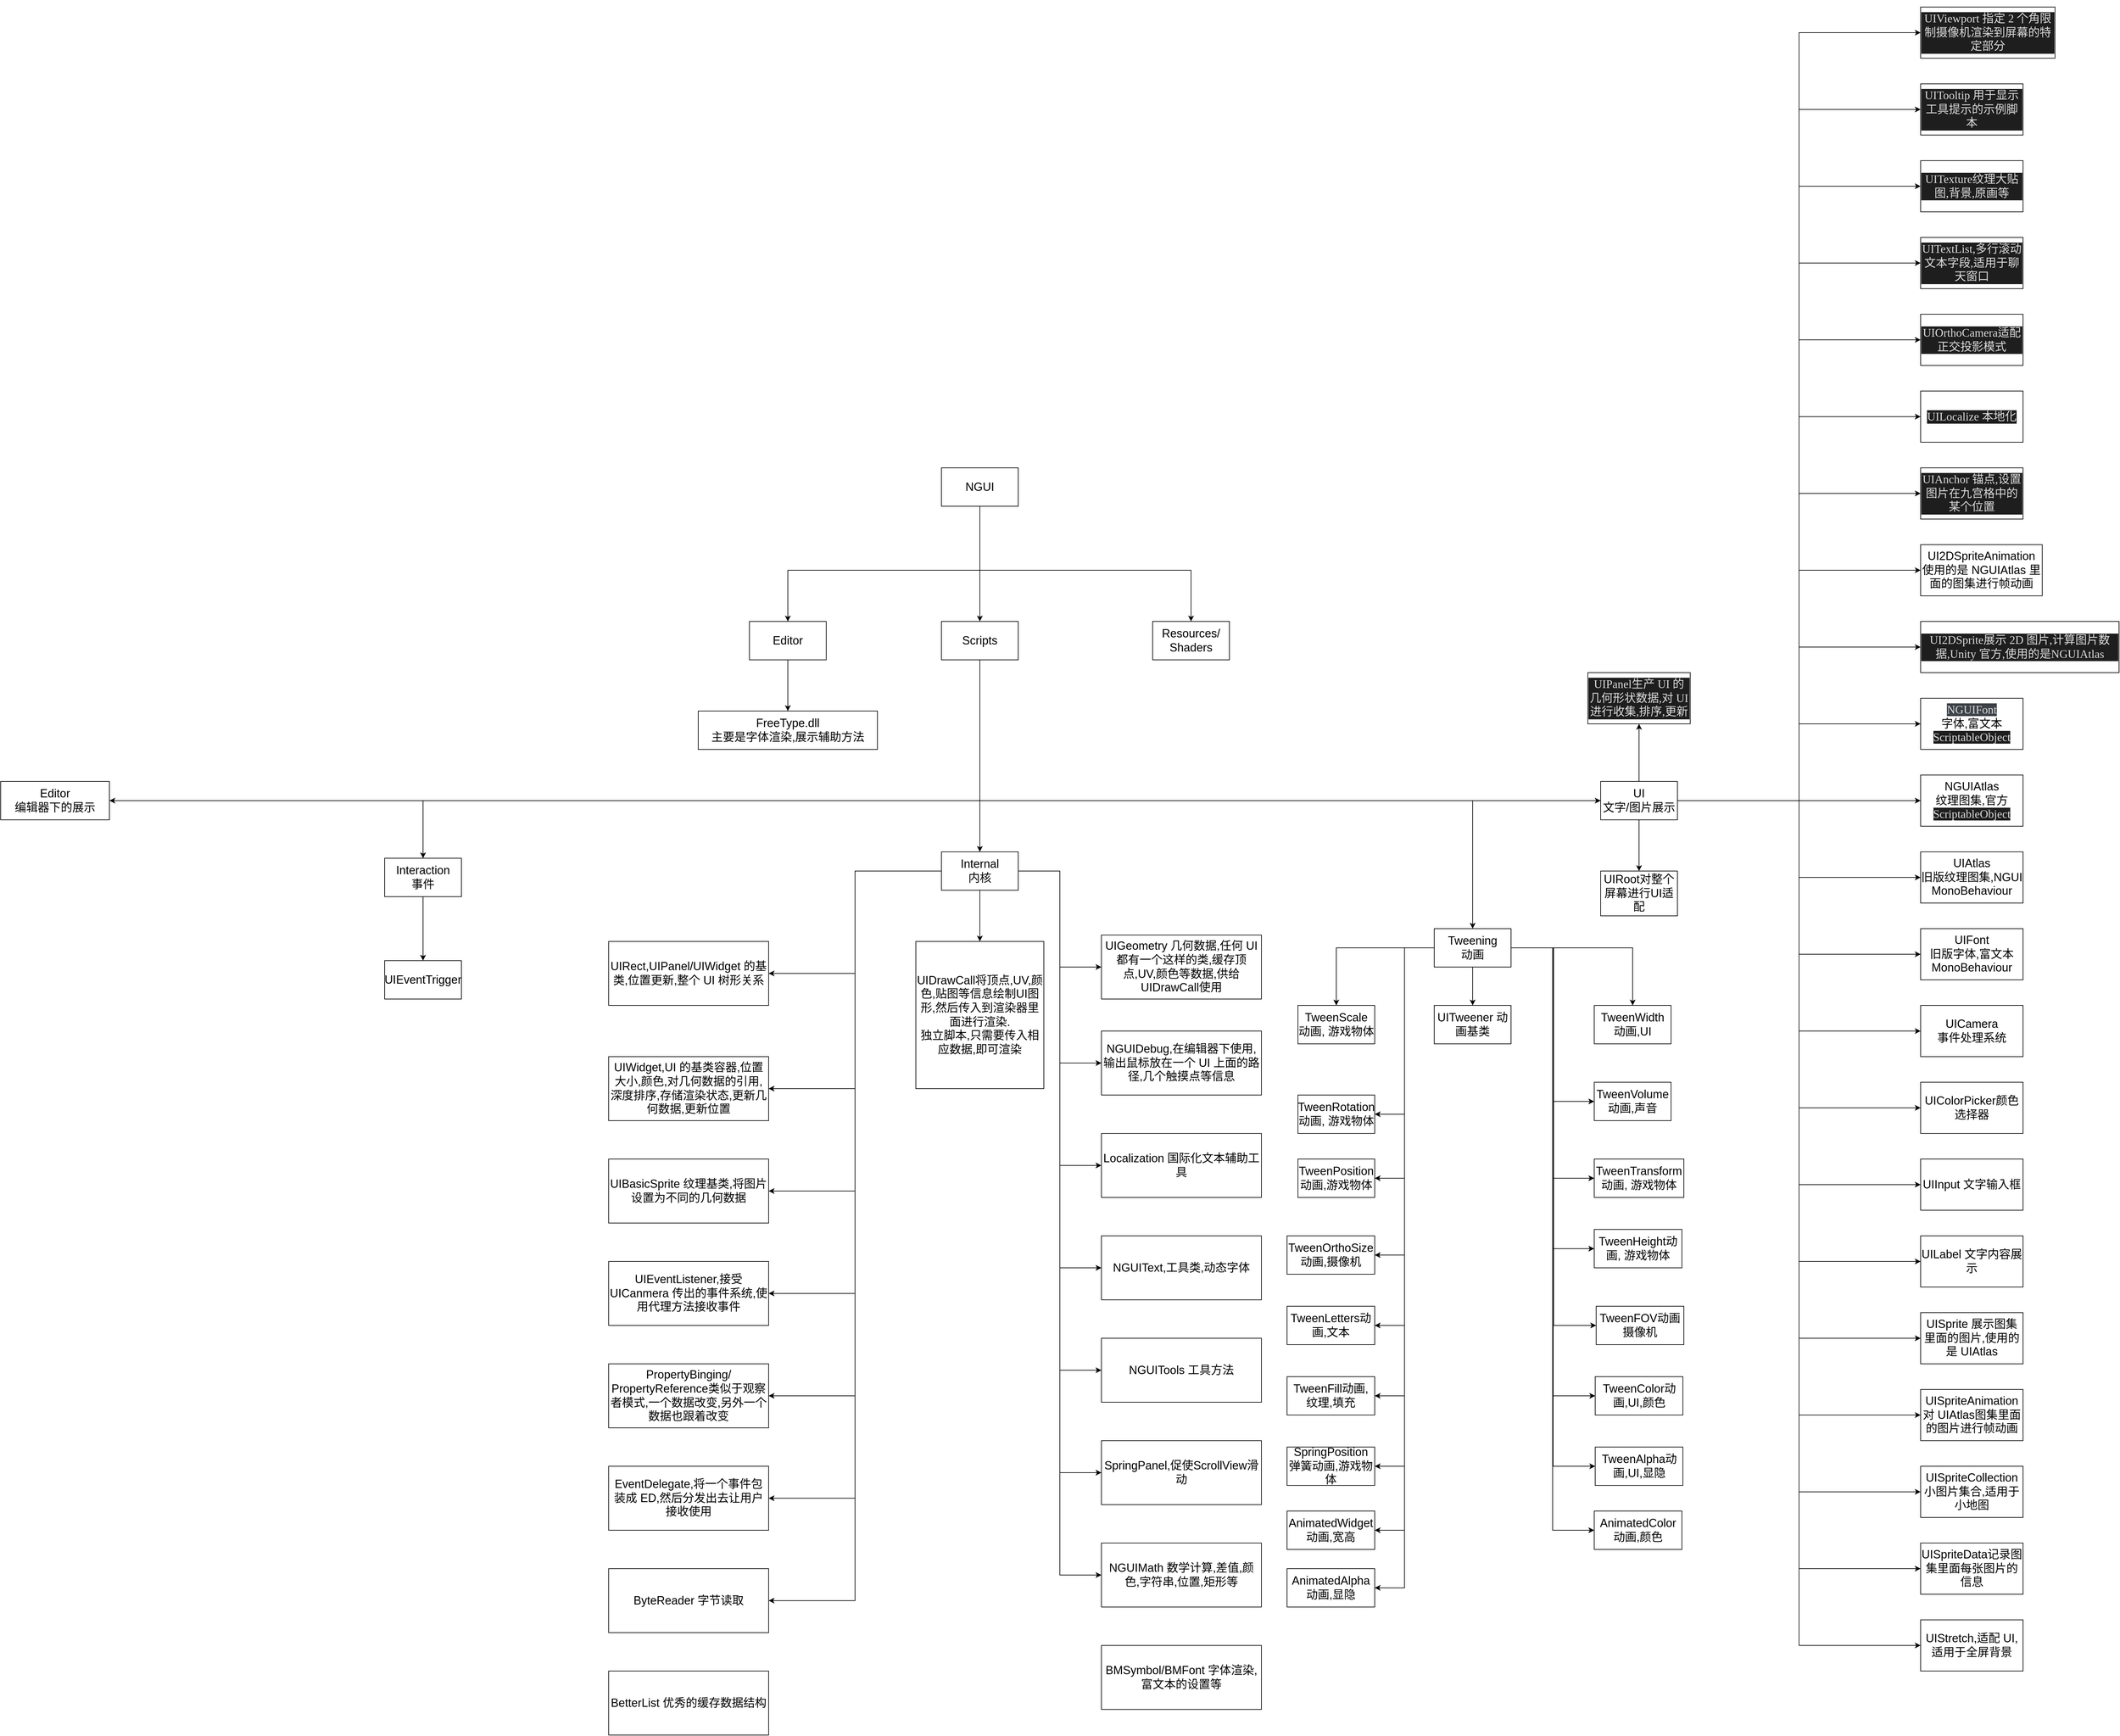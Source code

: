 <mxfile version="13.1.3">
    <diagram id="6hGFLwfOUW9BJ-s0fimq" name="Page-1">
        <mxGraphModel dx="3274" dy="2128" grid="1" gridSize="10" guides="1" tooltips="1" connect="1" arrows="1" fold="1" page="1" pageScale="1" pageWidth="827" pageHeight="1169" math="0" shadow="0">
            <root>
                <mxCell id="0"/>
                <mxCell id="1" parent="0"/>
                <mxCell id="32" value="" style="edgeStyle=orthogonalEdgeStyle;rounded=0;orthogonalLoop=1;jettySize=auto;html=1;" edge="1" parent="1" source="2" target="31">
                    <mxGeometry relative="1" as="geometry">
                        <Array as="points">
                            <mxPoint x="330" y="240"/>
                            <mxPoint x="30" y="240"/>
                        </Array>
                    </mxGeometry>
                </mxCell>
                <mxCell id="34" style="edgeStyle=orthogonalEdgeStyle;rounded=0;orthogonalLoop=1;jettySize=auto;html=1;" edge="1" parent="1" source="2" target="33">
                    <mxGeometry relative="1" as="geometry"/>
                </mxCell>
                <mxCell id="36" style="edgeStyle=orthogonalEdgeStyle;rounded=0;orthogonalLoop=1;jettySize=auto;html=1;" edge="1" parent="1" source="2" target="35">
                    <mxGeometry relative="1" as="geometry">
                        <Array as="points">
                            <mxPoint x="330" y="240"/>
                            <mxPoint x="660" y="240"/>
                        </Array>
                    </mxGeometry>
                </mxCell>
                <mxCell id="2" value="NGUI" style="rounded=0;whiteSpace=wrap;html=1;fontSize=18;" parent="1" vertex="1">
                    <mxGeometry x="270" y="80" width="120" height="60" as="geometry"/>
                </mxCell>
                <mxCell id="38" value="" style="edgeStyle=orthogonalEdgeStyle;rounded=0;orthogonalLoop=1;jettySize=auto;html=1;" edge="1" parent="1" source="31" target="37">
                    <mxGeometry relative="1" as="geometry"/>
                </mxCell>
                <mxCell id="31" value="Editor" style="rounded=0;whiteSpace=wrap;html=1;fontSize=18;" vertex="1" parent="1">
                    <mxGeometry x="-30" y="320" width="120" height="60" as="geometry"/>
                </mxCell>
                <mxCell id="37" value="FreeType.dll&lt;br&gt;主要是字体渲染,展示辅助方法" style="rounded=0;whiteSpace=wrap;html=1;fontSize=18;" vertex="1" parent="1">
                    <mxGeometry x="-110" y="460" width="280" height="60" as="geometry"/>
                </mxCell>
                <mxCell id="40" value="" style="edgeStyle=orthogonalEdgeStyle;rounded=0;orthogonalLoop=1;jettySize=auto;html=1;" edge="1" parent="1" source="33" target="39">
                    <mxGeometry relative="1" as="geometry"/>
                </mxCell>
                <mxCell id="45" style="edgeStyle=orthogonalEdgeStyle;rounded=0;orthogonalLoop=1;jettySize=auto;html=1;" edge="1" parent="1" source="33" target="44">
                    <mxGeometry relative="1" as="geometry">
                        <Array as="points">
                            <mxPoint x="330" y="600"/>
                            <mxPoint x="-540" y="600"/>
                        </Array>
                    </mxGeometry>
                </mxCell>
                <mxCell id="46" style="edgeStyle=orthogonalEdgeStyle;rounded=0;orthogonalLoop=1;jettySize=auto;html=1;" edge="1" parent="1" source="33" target="41">
                    <mxGeometry relative="1" as="geometry">
                        <Array as="points">
                            <mxPoint x="330" y="600"/>
                            <mxPoint x="-325" y="600"/>
                        </Array>
                    </mxGeometry>
                </mxCell>
                <mxCell id="47" style="edgeStyle=orthogonalEdgeStyle;rounded=0;orthogonalLoop=1;jettySize=auto;html=1;" edge="1" parent="1" source="33" target="43">
                    <mxGeometry relative="1" as="geometry">
                        <Array as="points">
                            <mxPoint x="330" y="600"/>
                            <mxPoint x="1100" y="600"/>
                        </Array>
                    </mxGeometry>
                </mxCell>
                <mxCell id="48" style="edgeStyle=orthogonalEdgeStyle;rounded=0;orthogonalLoop=1;jettySize=auto;html=1;" edge="1" parent="1" source="33" target="42">
                    <mxGeometry relative="1" as="geometry">
                        <Array as="points">
                            <mxPoint x="330" y="600"/>
                            <mxPoint x="900" y="600"/>
                        </Array>
                    </mxGeometry>
                </mxCell>
                <mxCell id="33" value="Scripts" style="rounded=0;whiteSpace=wrap;html=1;fontSize=18;" vertex="1" parent="1">
                    <mxGeometry x="270" y="320" width="120" height="60" as="geometry"/>
                </mxCell>
                <mxCell id="140" value="" style="edgeStyle=orthogonalEdgeStyle;rounded=0;orthogonalLoop=1;jettySize=auto;html=1;" edge="1" parent="1" source="39" target="139">
                    <mxGeometry relative="1" as="geometry"/>
                </mxCell>
                <mxCell id="151" style="edgeStyle=orthogonalEdgeStyle;rounded=0;orthogonalLoop=1;jettySize=auto;html=1;entryX=0;entryY=0.5;entryDx=0;entryDy=0;" edge="1" parent="1" source="39" target="150">
                    <mxGeometry relative="1" as="geometry"/>
                </mxCell>
                <mxCell id="152" style="edgeStyle=orthogonalEdgeStyle;rounded=0;orthogonalLoop=1;jettySize=auto;html=1;entryX=0;entryY=0.5;entryDx=0;entryDy=0;" edge="1" parent="1" source="39" target="141">
                    <mxGeometry relative="1" as="geometry"/>
                </mxCell>
                <mxCell id="153" style="edgeStyle=orthogonalEdgeStyle;rounded=0;orthogonalLoop=1;jettySize=auto;html=1;entryX=0;entryY=0.5;entryDx=0;entryDy=0;" edge="1" parent="1" source="39" target="147">
                    <mxGeometry relative="1" as="geometry"/>
                </mxCell>
                <mxCell id="155" style="edgeStyle=orthogonalEdgeStyle;rounded=0;orthogonalLoop=1;jettySize=auto;html=1;entryX=0;entryY=0.5;entryDx=0;entryDy=0;" edge="1" parent="1" source="39" target="154">
                    <mxGeometry relative="1" as="geometry"/>
                </mxCell>
                <mxCell id="157" style="edgeStyle=orthogonalEdgeStyle;rounded=0;orthogonalLoop=1;jettySize=auto;html=1;entryX=0;entryY=0.5;entryDx=0;entryDy=0;" edge="1" parent="1" source="39" target="156">
                    <mxGeometry relative="1" as="geometry"/>
                </mxCell>
                <mxCell id="159" style="edgeStyle=orthogonalEdgeStyle;rounded=0;orthogonalLoop=1;jettySize=auto;html=1;entryX=0;entryY=0.5;entryDx=0;entryDy=0;" edge="1" parent="1" source="39" target="158">
                    <mxGeometry relative="1" as="geometry"/>
                </mxCell>
                <mxCell id="161" style="edgeStyle=orthogonalEdgeStyle;rounded=0;orthogonalLoop=1;jettySize=auto;html=1;entryX=1;entryY=0.5;entryDx=0;entryDy=0;" edge="1" parent="1" source="39" target="160">
                    <mxGeometry relative="1" as="geometry"/>
                </mxCell>
                <mxCell id="162" style="edgeStyle=orthogonalEdgeStyle;rounded=0;orthogonalLoop=1;jettySize=auto;html=1;entryX=1;entryY=0.5;entryDx=0;entryDy=0;" edge="1" parent="1" source="39" target="145">
                    <mxGeometry relative="1" as="geometry"/>
                </mxCell>
                <mxCell id="163" style="edgeStyle=orthogonalEdgeStyle;rounded=0;orthogonalLoop=1;jettySize=auto;html=1;entryX=1;entryY=0.5;entryDx=0;entryDy=0;" edge="1" parent="1" source="39" target="143">
                    <mxGeometry relative="1" as="geometry"/>
                </mxCell>
                <mxCell id="165" style="edgeStyle=orthogonalEdgeStyle;rounded=0;orthogonalLoop=1;jettySize=auto;html=1;entryX=1;entryY=0.5;entryDx=0;entryDy=0;" edge="1" parent="1" source="39" target="164">
                    <mxGeometry relative="1" as="geometry"/>
                </mxCell>
                <mxCell id="167" style="edgeStyle=orthogonalEdgeStyle;rounded=0;orthogonalLoop=1;jettySize=auto;html=1;entryX=1;entryY=0.5;entryDx=0;entryDy=0;" edge="1" parent="1" source="39" target="166">
                    <mxGeometry relative="1" as="geometry"/>
                </mxCell>
                <mxCell id="169" style="edgeStyle=orthogonalEdgeStyle;rounded=0;orthogonalLoop=1;jettySize=auto;html=1;entryX=0;entryY=0.5;entryDx=0;entryDy=0;" edge="1" parent="1" source="39" target="168">
                    <mxGeometry relative="1" as="geometry"/>
                </mxCell>
                <mxCell id="171" style="edgeStyle=orthogonalEdgeStyle;rounded=0;orthogonalLoop=1;jettySize=auto;html=1;entryX=1;entryY=0.5;entryDx=0;entryDy=0;" edge="1" parent="1" source="39" target="170">
                    <mxGeometry relative="1" as="geometry"/>
                </mxCell>
                <mxCell id="173" style="edgeStyle=orthogonalEdgeStyle;rounded=0;orthogonalLoop=1;jettySize=auto;html=1;entryX=1;entryY=0.5;entryDx=0;entryDy=0;" edge="1" parent="1" source="39" target="172">
                    <mxGeometry relative="1" as="geometry"/>
                </mxCell>
                <mxCell id="39" value="Internal&lt;br&gt;内核" style="rounded=0;whiteSpace=wrap;html=1;fontSize=18;" vertex="1" parent="1">
                    <mxGeometry x="270" y="680" width="120" height="60" as="geometry"/>
                </mxCell>
                <mxCell id="139" value="UIDrawCall将顶点,UV,颜色,贴图等信息绘制UI图形,然后传入到渲染器里面进行渲染.&lt;br&gt;独立脚本,只需要传入相应数据,即可渲染" style="rounded=0;whiteSpace=wrap;html=1;fontSize=18;" vertex="1" parent="1">
                    <mxGeometry x="230" y="820" width="200" height="230" as="geometry"/>
                </mxCell>
                <mxCell id="35" value="Resources/&lt;br&gt;Shaders" style="rounded=0;whiteSpace=wrap;html=1;fontSize=18;" vertex="1" parent="1">
                    <mxGeometry x="600" y="320" width="120" height="60" as="geometry"/>
                </mxCell>
                <mxCell id="41" value="Editor&lt;br&gt;编辑器下的展示" style="rounded=0;whiteSpace=wrap;html=1;fontSize=18;" vertex="1" parent="1">
                    <mxGeometry x="-1200" y="570" width="170" height="60" as="geometry"/>
                </mxCell>
                <mxCell id="50" value="" style="edgeStyle=orthogonalEdgeStyle;rounded=0;orthogonalLoop=1;jettySize=auto;html=1;" edge="1" parent="1" source="42" target="49">
                    <mxGeometry relative="1" as="geometry"/>
                </mxCell>
                <mxCell id="52" style="edgeStyle=orthogonalEdgeStyle;rounded=0;orthogonalLoop=1;jettySize=auto;html=1;entryX=0;entryY=0.5;entryDx=0;entryDy=0;" edge="1" parent="1" source="42" target="51">
                    <mxGeometry relative="1" as="geometry"/>
                </mxCell>
                <mxCell id="54" style="edgeStyle=orthogonalEdgeStyle;rounded=0;orthogonalLoop=1;jettySize=auto;html=1;entryX=0;entryY=0.5;entryDx=0;entryDy=0;" edge="1" parent="1" source="42" target="53">
                    <mxGeometry relative="1" as="geometry"/>
                </mxCell>
                <mxCell id="56" style="edgeStyle=orthogonalEdgeStyle;rounded=0;orthogonalLoop=1;jettySize=auto;html=1;entryX=0;entryY=0.5;entryDx=0;entryDy=0;" edge="1" parent="1" source="42" target="55">
                    <mxGeometry relative="1" as="geometry"/>
                </mxCell>
                <mxCell id="59" style="edgeStyle=orthogonalEdgeStyle;rounded=0;orthogonalLoop=1;jettySize=auto;html=1;entryX=0;entryY=0.5;entryDx=0;entryDy=0;" edge="1" parent="1" source="42" target="58">
                    <mxGeometry relative="1" as="geometry"/>
                </mxCell>
                <mxCell id="61" style="edgeStyle=orthogonalEdgeStyle;rounded=0;orthogonalLoop=1;jettySize=auto;html=1;entryX=0;entryY=0.5;entryDx=0;entryDy=0;" edge="1" parent="1" source="42" target="60">
                    <mxGeometry relative="1" as="geometry"/>
                </mxCell>
                <mxCell id="63" style="edgeStyle=orthogonalEdgeStyle;rounded=0;orthogonalLoop=1;jettySize=auto;html=1;entryX=0;entryY=0.5;entryDx=0;entryDy=0;" edge="1" parent="1" source="42" target="62">
                    <mxGeometry relative="1" as="geometry"/>
                </mxCell>
                <mxCell id="65" style="edgeStyle=orthogonalEdgeStyle;rounded=0;orthogonalLoop=1;jettySize=auto;html=1;entryX=0;entryY=0.5;entryDx=0;entryDy=0;" edge="1" parent="1" source="42" target="64">
                    <mxGeometry relative="1" as="geometry"/>
                </mxCell>
                <mxCell id="67" style="edgeStyle=orthogonalEdgeStyle;rounded=0;orthogonalLoop=1;jettySize=auto;html=1;entryX=0;entryY=0.5;entryDx=0;entryDy=0;" edge="1" parent="1" source="42" target="66">
                    <mxGeometry relative="1" as="geometry"/>
                </mxCell>
                <mxCell id="69" style="edgeStyle=orthogonalEdgeStyle;rounded=0;orthogonalLoop=1;jettySize=auto;html=1;entryX=0;entryY=0.5;entryDx=0;entryDy=0;" edge="1" parent="1" source="42" target="68">
                    <mxGeometry relative="1" as="geometry"/>
                </mxCell>
                <mxCell id="71" style="edgeStyle=orthogonalEdgeStyle;rounded=0;orthogonalLoop=1;jettySize=auto;html=1;entryX=0;entryY=0.5;entryDx=0;entryDy=0;" edge="1" parent="1" source="42" target="70">
                    <mxGeometry relative="1" as="geometry"/>
                </mxCell>
                <mxCell id="73" style="edgeStyle=orthogonalEdgeStyle;rounded=0;orthogonalLoop=1;jettySize=auto;html=1;entryX=0;entryY=0.5;entryDx=0;entryDy=0;" edge="1" parent="1" source="42" target="72">
                    <mxGeometry relative="1" as="geometry"/>
                </mxCell>
                <mxCell id="75" style="edgeStyle=orthogonalEdgeStyle;rounded=0;orthogonalLoop=1;jettySize=auto;html=1;entryX=0;entryY=0.5;entryDx=0;entryDy=0;" edge="1" parent="1" source="42" target="74">
                    <mxGeometry relative="1" as="geometry"/>
                </mxCell>
                <mxCell id="77" value="" style="edgeStyle=orthogonalEdgeStyle;rounded=0;orthogonalLoop=1;jettySize=auto;html=1;" edge="1" parent="1" source="42" target="76">
                    <mxGeometry relative="1" as="geometry"/>
                </mxCell>
                <mxCell id="79" value="" style="edgeStyle=orthogonalEdgeStyle;rounded=0;orthogonalLoop=1;jettySize=auto;html=1;" edge="1" parent="1" source="42" target="78">
                    <mxGeometry relative="1" as="geometry"/>
                </mxCell>
                <mxCell id="81" style="edgeStyle=orthogonalEdgeStyle;rounded=0;orthogonalLoop=1;jettySize=auto;html=1;entryX=0;entryY=0.5;entryDx=0;entryDy=0;" edge="1" parent="1" source="42" target="80">
                    <mxGeometry relative="1" as="geometry"/>
                </mxCell>
                <mxCell id="83" style="edgeStyle=orthogonalEdgeStyle;rounded=0;orthogonalLoop=1;jettySize=auto;html=1;entryX=0;entryY=0.5;entryDx=0;entryDy=0;" edge="1" parent="1" source="42" target="82">
                    <mxGeometry relative="1" as="geometry"/>
                </mxCell>
                <mxCell id="85" style="edgeStyle=orthogonalEdgeStyle;rounded=0;orthogonalLoop=1;jettySize=auto;html=1;entryX=0;entryY=0.5;entryDx=0;entryDy=0;" edge="1" parent="1" source="42" target="84">
                    <mxGeometry relative="1" as="geometry"/>
                </mxCell>
                <mxCell id="87" style="edgeStyle=orthogonalEdgeStyle;rounded=0;orthogonalLoop=1;jettySize=auto;html=1;entryX=0;entryY=0.5;entryDx=0;entryDy=0;" edge="1" parent="1" source="42" target="86">
                    <mxGeometry relative="1" as="geometry"/>
                </mxCell>
                <mxCell id="89" style="edgeStyle=orthogonalEdgeStyle;rounded=0;orthogonalLoop=1;jettySize=auto;html=1;entryX=0;entryY=0.5;entryDx=0;entryDy=0;" edge="1" parent="1" source="42" target="88">
                    <mxGeometry relative="1" as="geometry"/>
                </mxCell>
                <mxCell id="91" style="edgeStyle=orthogonalEdgeStyle;rounded=0;orthogonalLoop=1;jettySize=auto;html=1;entryX=0;entryY=0.5;entryDx=0;entryDy=0;" edge="1" parent="1" source="42" target="90">
                    <mxGeometry relative="1" as="geometry"/>
                </mxCell>
                <mxCell id="93" style="edgeStyle=orthogonalEdgeStyle;rounded=0;orthogonalLoop=1;jettySize=auto;html=1;entryX=0;entryY=0.5;entryDx=0;entryDy=0;" edge="1" parent="1" source="42" target="92">
                    <mxGeometry relative="1" as="geometry"/>
                </mxCell>
                <mxCell id="96" style="edgeStyle=orthogonalEdgeStyle;rounded=0;orthogonalLoop=1;jettySize=auto;html=1;entryX=0;entryY=0.5;entryDx=0;entryDy=0;" edge="1" parent="1" source="42" target="95">
                    <mxGeometry relative="1" as="geometry"/>
                </mxCell>
                <mxCell id="98" style="edgeStyle=orthogonalEdgeStyle;rounded=0;orthogonalLoop=1;jettySize=auto;html=1;entryX=0;entryY=0.5;entryDx=0;entryDy=0;" edge="1" parent="1" source="42" target="97">
                    <mxGeometry relative="1" as="geometry">
                        <mxPoint x="1570" y="500.0" as="targetPoint"/>
                    </mxGeometry>
                </mxCell>
                <mxCell id="42" value="UI&lt;br&gt;文字/图片展示" style="rounded=0;whiteSpace=wrap;html=1;fontSize=18;" vertex="1" parent="1">
                    <mxGeometry x="1300" y="570" width="120" height="60" as="geometry"/>
                </mxCell>
                <mxCell id="78" value="UIRoot对整个屏幕进行UI适配" style="rounded=0;whiteSpace=wrap;html=1;fontSize=18;" vertex="1" parent="1">
                    <mxGeometry x="1300" y="710" width="120" height="70" as="geometry"/>
                </mxCell>
                <mxCell id="49" value="NGUIAtlas&lt;br&gt;纹理图集,官方&lt;br&gt;&lt;span style=&quot;background-color: rgb(30 , 30 , 30) ; color: rgb(220 , 220 , 220) ; font-family: &amp;#34;fira code light&amp;#34; ; font-size: 13.5pt&quot;&gt;ScriptableObject&lt;/span&gt;" style="rounded=0;whiteSpace=wrap;html=1;fontSize=18;" vertex="1" parent="1">
                    <mxGeometry x="1800" y="560" width="160" height="80" as="geometry"/>
                </mxCell>
                <mxCell id="100" value="" style="edgeStyle=orthogonalEdgeStyle;rounded=0;orthogonalLoop=1;jettySize=auto;html=1;" edge="1" parent="1" source="43" target="99">
                    <mxGeometry relative="1" as="geometry"/>
                </mxCell>
                <mxCell id="102" value="" style="edgeStyle=orthogonalEdgeStyle;rounded=0;orthogonalLoop=1;jettySize=auto;html=1;" edge="1" parent="1" source="43" target="101">
                    <mxGeometry relative="1" as="geometry"/>
                </mxCell>
                <mxCell id="105" style="edgeStyle=orthogonalEdgeStyle;rounded=0;orthogonalLoop=1;jettySize=auto;html=1;entryX=0;entryY=0.5;entryDx=0;entryDy=0;" edge="1" parent="1" source="43" target="103">
                    <mxGeometry relative="1" as="geometry"/>
                </mxCell>
                <mxCell id="107" style="edgeStyle=orthogonalEdgeStyle;rounded=0;orthogonalLoop=1;jettySize=auto;html=1;entryX=0;entryY=0.5;entryDx=0;entryDy=0;" edge="1" parent="1" source="43" target="106">
                    <mxGeometry relative="1" as="geometry"/>
                </mxCell>
                <mxCell id="109" value="" style="edgeStyle=orthogonalEdgeStyle;rounded=0;orthogonalLoop=1;jettySize=auto;html=1;" edge="1" parent="1" source="43" target="108">
                    <mxGeometry relative="1" as="geometry"/>
                </mxCell>
                <mxCell id="112" style="edgeStyle=orthogonalEdgeStyle;rounded=0;orthogonalLoop=1;jettySize=auto;html=1;entryX=1;entryY=0.5;entryDx=0;entryDy=0;" edge="1" parent="1" source="43" target="110">
                    <mxGeometry relative="1" as="geometry"/>
                </mxCell>
                <mxCell id="114" style="edgeStyle=orthogonalEdgeStyle;rounded=0;orthogonalLoop=1;jettySize=auto;html=1;entryX=1;entryY=0.5;entryDx=0;entryDy=0;" edge="1" parent="1" source="43" target="113">
                    <mxGeometry relative="1" as="geometry"/>
                </mxCell>
                <mxCell id="116" style="edgeStyle=orthogonalEdgeStyle;rounded=0;orthogonalLoop=1;jettySize=auto;html=1;entryX=1;entryY=0.5;entryDx=0;entryDy=0;" edge="1" parent="1" source="43" target="115">
                    <mxGeometry relative="1" as="geometry"/>
                </mxCell>
                <mxCell id="118" style="edgeStyle=orthogonalEdgeStyle;rounded=0;orthogonalLoop=1;jettySize=auto;html=1;entryX=1;entryY=0.5;entryDx=0;entryDy=0;" edge="1" parent="1" source="43" target="117">
                    <mxGeometry relative="1" as="geometry"/>
                </mxCell>
                <mxCell id="120" style="edgeStyle=orthogonalEdgeStyle;rounded=0;orthogonalLoop=1;jettySize=auto;html=1;entryX=0;entryY=0.5;entryDx=0;entryDy=0;" edge="1" parent="1" source="43" target="119">
                    <mxGeometry relative="1" as="geometry"/>
                </mxCell>
                <mxCell id="122" style="edgeStyle=orthogonalEdgeStyle;rounded=0;orthogonalLoop=1;jettySize=auto;html=1;entryX=0;entryY=0.5;entryDx=0;entryDy=0;" edge="1" parent="1" source="43" target="121">
                    <mxGeometry relative="1" as="geometry"/>
                </mxCell>
                <mxCell id="124" style="edgeStyle=orthogonalEdgeStyle;rounded=0;orthogonalLoop=1;jettySize=auto;html=1;entryX=1;entryY=0.5;entryDx=0;entryDy=0;" edge="1" parent="1" source="43" target="123">
                    <mxGeometry relative="1" as="geometry"/>
                </mxCell>
                <mxCell id="126" style="edgeStyle=orthogonalEdgeStyle;rounded=0;orthogonalLoop=1;jettySize=auto;html=1;entryX=0;entryY=0.5;entryDx=0;entryDy=0;" edge="1" parent="1" source="43" target="125">
                    <mxGeometry relative="1" as="geometry"/>
                </mxCell>
                <mxCell id="128" style="edgeStyle=orthogonalEdgeStyle;rounded=0;orthogonalLoop=1;jettySize=auto;html=1;entryX=0;entryY=0.5;entryDx=0;entryDy=0;" edge="1" parent="1" source="43" target="127">
                    <mxGeometry relative="1" as="geometry"/>
                </mxCell>
                <mxCell id="130" style="edgeStyle=orthogonalEdgeStyle;rounded=0;orthogonalLoop=1;jettySize=auto;html=1;entryX=1;entryY=0.5;entryDx=0;entryDy=0;" edge="1" parent="1" source="43" target="129">
                    <mxGeometry relative="1" as="geometry"/>
                </mxCell>
                <mxCell id="132" style="edgeStyle=orthogonalEdgeStyle;rounded=0;orthogonalLoop=1;jettySize=auto;html=1;entryX=1;entryY=0.5;entryDx=0;entryDy=0;" edge="1" parent="1" source="43" target="131">
                    <mxGeometry relative="1" as="geometry"/>
                </mxCell>
                <mxCell id="134" style="edgeStyle=orthogonalEdgeStyle;rounded=0;orthogonalLoop=1;jettySize=auto;html=1;entryX=0;entryY=0.5;entryDx=0;entryDy=0;" edge="1" parent="1" source="43" target="133">
                    <mxGeometry relative="1" as="geometry"/>
                </mxCell>
                <mxCell id="136" style="edgeStyle=orthogonalEdgeStyle;rounded=0;orthogonalLoop=1;jettySize=auto;html=1;entryX=1;entryY=0.5;entryDx=0;entryDy=0;" edge="1" parent="1" source="43" target="135">
                    <mxGeometry relative="1" as="geometry"/>
                </mxCell>
                <mxCell id="43" value="Tweening&lt;br&gt;动画" style="rounded=0;whiteSpace=wrap;html=1;fontSize=18;" vertex="1" parent="1">
                    <mxGeometry x="1040" y="800" width="120" height="60" as="geometry"/>
                </mxCell>
                <mxCell id="108" value="TweenScale&lt;br&gt;动画,&amp;nbsp;游戏物体" style="rounded=0;whiteSpace=wrap;html=1;fontSize=18;" vertex="1" parent="1">
                    <mxGeometry x="827" y="920" width="120" height="60" as="geometry"/>
                </mxCell>
                <mxCell id="110" value="TweenRotation&lt;br&gt;动画,&amp;nbsp;游戏物体" style="rounded=0;whiteSpace=wrap;html=1;fontSize=18;" vertex="1" parent="1">
                    <mxGeometry x="827" y="1060" width="120" height="60" as="geometry"/>
                </mxCell>
                <mxCell id="101" value="TweenWidth&lt;br&gt;动画,UI" style="rounded=0;whiteSpace=wrap;html=1;fontSize=18;" vertex="1" parent="1">
                    <mxGeometry x="1290" y="920" width="120" height="60" as="geometry"/>
                </mxCell>
                <mxCell id="103" value="TweenVolume&lt;br&gt;动画,声音" style="rounded=0;whiteSpace=wrap;html=1;fontSize=18;" vertex="1" parent="1">
                    <mxGeometry x="1290" y="1040" width="120" height="60" as="geometry"/>
                </mxCell>
                <mxCell id="99" value="UITweener 动画基类" style="rounded=0;whiteSpace=wrap;html=1;fontSize=18;" vertex="1" parent="1">
                    <mxGeometry x="1040" y="920" width="120" height="60" as="geometry"/>
                </mxCell>
                <mxCell id="138" value="" style="edgeStyle=orthogonalEdgeStyle;rounded=0;orthogonalLoop=1;jettySize=auto;html=1;" edge="1" parent="1" source="44" target="137">
                    <mxGeometry relative="1" as="geometry"/>
                </mxCell>
                <mxCell id="44" value="Interaction&lt;br&gt;事件" style="rounded=0;whiteSpace=wrap;html=1;fontSize=18;" vertex="1" parent="1">
                    <mxGeometry x="-600" y="690" width="120" height="60" as="geometry"/>
                </mxCell>
                <mxCell id="137" value="UIEventTrigger" style="rounded=0;whiteSpace=wrap;html=1;fontSize=18;" vertex="1" parent="1">
                    <mxGeometry x="-600" y="850" width="120" height="60" as="geometry"/>
                </mxCell>
                <mxCell id="51" value="&lt;span style=&quot;font-size: 13.5pt ; background-color: rgb(60 , 66 , 72) ; color: rgb(220 , 220 , 220) ; font-family: &amp;#34;fira code light&amp;#34;&quot;&gt;NGUIFont&lt;br&gt;&lt;/span&gt;&lt;span&gt;字体,富文本&lt;/span&gt;&lt;br&gt;&lt;span style=&quot;font-size: 13.5pt ; background-color: rgb(30 , 30 , 30) ; color: rgb(220 , 220 , 220) ; font-family: &amp;#34;fira code light&amp;#34;&quot;&gt;ScriptableObject&lt;/span&gt;" style="rounded=0;whiteSpace=wrap;html=1;fontSize=18;" vertex="1" parent="1">
                    <mxGeometry x="1800" y="440" width="160" height="80" as="geometry"/>
                </mxCell>
                <mxCell id="53" value="&lt;pre style=&quot;font-size: 13.5pt ; background-color: rgb(30 , 30 , 30) ; color: rgb(220 , 220 , 220) ; font-family: &amp;#34;fira code light&amp;#34;&quot;&gt;&lt;span style=&quot;white-space: normal&quot;&gt;UI2DSprite展示 2D 图片,计算图片数据,Unity 官方,使用的是NGUIAtlas&lt;/span&gt;&lt;/pre&gt;" style="rounded=0;whiteSpace=wrap;html=1;fontSize=18;" vertex="1" parent="1">
                    <mxGeometry x="1800" y="320" width="310" height="80" as="geometry"/>
                </mxCell>
                <mxCell id="55" value="UI2DSpriteAnimation 使用的是 NGUIAtlas 里面的图集进行帧动画" style="rounded=0;whiteSpace=wrap;html=1;fontSize=18;" vertex="1" parent="1">
                    <mxGeometry x="1800" y="200" width="190" height="80" as="geometry"/>
                </mxCell>
                <mxCell id="58" value="&lt;pre style=&quot;font-size: 13.5pt ; background-color: rgb(30 , 30 , 30) ; color: rgb(220 , 220 , 220) ; font-family: &amp;#34;fira code light&amp;#34;&quot;&gt;&lt;span style=&quot;white-space: normal&quot;&gt;UIAnchor 锚点,设置图片在九宫格中的某个位置&lt;/span&gt;&lt;/pre&gt;" style="rounded=0;whiteSpace=wrap;html=1;fontSize=18;" vertex="1" parent="1">
                    <mxGeometry x="1800" y="80" width="160" height="80" as="geometry"/>
                </mxCell>
                <mxCell id="60" value="UIAtlas&lt;br&gt;旧版纹理图集,NGUI&lt;br&gt;MonoBehaviour" style="rounded=0;whiteSpace=wrap;html=1;fontSize=18;" vertex="1" parent="1">
                    <mxGeometry x="1800" y="680" width="160" height="80" as="geometry"/>
                </mxCell>
                <mxCell id="62" value="UICamera&lt;br&gt;事件处理系统" style="rounded=0;whiteSpace=wrap;html=1;fontSize=18;" vertex="1" parent="1">
                    <mxGeometry x="1800" y="920" width="160" height="80" as="geometry"/>
                </mxCell>
                <mxCell id="64" value="UIColorPicker颜色选择器" style="rounded=0;whiteSpace=wrap;html=1;fontSize=18;" vertex="1" parent="1">
                    <mxGeometry x="1800" y="1040" width="160" height="80" as="geometry"/>
                </mxCell>
                <mxCell id="66" value="UIFont&lt;br&gt;旧版字体,富文本&lt;br&gt;MonoBehaviour" style="rounded=0;whiteSpace=wrap;html=1;fontSize=18;" vertex="1" parent="1">
                    <mxGeometry x="1800" y="800" width="160" height="80" as="geometry"/>
                </mxCell>
                <mxCell id="68" value="UIInput 文字输入框" style="rounded=0;whiteSpace=wrap;html=1;fontSize=18;" vertex="1" parent="1">
                    <mxGeometry x="1800" y="1160" width="160" height="80" as="geometry"/>
                </mxCell>
                <mxCell id="70" value="UILabel 文字内容展示" style="rounded=0;whiteSpace=wrap;html=1;fontSize=18;" vertex="1" parent="1">
                    <mxGeometry x="1800" y="1280" width="160" height="80" as="geometry"/>
                </mxCell>
                <mxCell id="72" value="&lt;pre style=&quot;font-size: 13.5pt ; background-color: rgb(30 , 30 , 30) ; color: rgb(220 , 220 , 220) ; font-family: &amp;#34;fira code light&amp;#34;&quot;&gt;&lt;span style=&quot;white-space: normal&quot;&gt;UILocalize 本地化&lt;/span&gt;&lt;/pre&gt;" style="rounded=0;whiteSpace=wrap;html=1;fontSize=18;" vertex="1" parent="1">
                    <mxGeometry x="1800" y="-40" width="160" height="80" as="geometry"/>
                </mxCell>
                <mxCell id="74" value="&lt;pre style=&quot;font-size: 13.5pt ; background-color: rgb(30 , 30 , 30) ; color: rgb(220 , 220 , 220) ; font-family: &amp;#34;fira code light&amp;#34;&quot;&gt;&lt;span style=&quot;white-space: normal&quot;&gt;UIOrthoCamera适配正交投影模式&lt;/span&gt;&lt;/pre&gt;" style="rounded=0;whiteSpace=wrap;html=1;fontSize=18;" vertex="1" parent="1">
                    <mxGeometry x="1800" y="-160" width="160" height="80" as="geometry"/>
                </mxCell>
                <mxCell id="76" value="&lt;pre style=&quot;font-size: 13.5pt ; background-color: rgb(30 , 30 , 30) ; color: rgb(220 , 220 , 220) ; font-family: &amp;#34;fira code light&amp;#34;&quot;&gt;&lt;span style=&quot;white-space: normal&quot;&gt;UIPanel生产 UI 的几何形状数据,对 UI 进行收集,排序,更新&lt;/span&gt;&lt;/pre&gt;" style="rounded=0;whiteSpace=wrap;html=1;fontSize=18;" vertex="1" parent="1">
                    <mxGeometry x="1280" y="400" width="160" height="80" as="geometry"/>
                </mxCell>
                <mxCell id="80" value="UISprite 展示图集里面的图片,使用的是 UIAtlas" style="rounded=0;whiteSpace=wrap;html=1;fontSize=18;" vertex="1" parent="1">
                    <mxGeometry x="1800" y="1400" width="160" height="80" as="geometry"/>
                </mxCell>
                <mxCell id="82" value="UISpriteAnimation 对 UIAtlas图集里面的图片进行帧动画" style="rounded=0;whiteSpace=wrap;html=1;fontSize=18;" vertex="1" parent="1">
                    <mxGeometry x="1800" y="1520" width="160" height="80" as="geometry"/>
                </mxCell>
                <mxCell id="84" value="UISpriteCollection 小图片集合,适用于小地图" style="rounded=0;whiteSpace=wrap;html=1;fontSize=18;" vertex="1" parent="1">
                    <mxGeometry x="1800" y="1640" width="160" height="80" as="geometry"/>
                </mxCell>
                <mxCell id="86" value="UISpriteData记录图集里面每张图片的信息" style="rounded=0;whiteSpace=wrap;html=1;fontSize=18;" vertex="1" parent="1">
                    <mxGeometry x="1800" y="1760" width="160" height="80" as="geometry"/>
                </mxCell>
                <mxCell id="88" value="UIStretch,适配 UI,适用于全屏背景" style="rounded=0;whiteSpace=wrap;html=1;fontSize=18;" vertex="1" parent="1">
                    <mxGeometry x="1800" y="1880" width="160" height="80" as="geometry"/>
                </mxCell>
                <mxCell id="90" value="&lt;pre style=&quot;font-size: 13.5pt ; background-color: rgb(30 , 30 , 30) ; color: rgb(220 , 220 , 220) ; font-family: &amp;#34;fira code light&amp;#34;&quot;&gt;&lt;span style=&quot;white-space: normal&quot;&gt;UITextList,多行滚动文本字段,适用于聊天窗口&lt;/span&gt;&lt;/pre&gt;" style="rounded=0;whiteSpace=wrap;html=1;fontSize=18;" vertex="1" parent="1">
                    <mxGeometry x="1800" y="-280" width="160" height="80" as="geometry"/>
                </mxCell>
                <mxCell id="92" value="&lt;pre style=&quot;font-size: 13.5pt ; background-color: rgb(30 , 30 , 30) ; color: rgb(220 , 220 , 220) ; font-family: &amp;#34;fira code light&amp;#34;&quot;&gt;&lt;span style=&quot;white-space: normal&quot;&gt;UITexture纹理大贴图,背景,原画等&lt;/span&gt;&lt;/pre&gt;" style="rounded=0;whiteSpace=wrap;html=1;fontSize=18;" vertex="1" parent="1">
                    <mxGeometry x="1800" y="-400" width="160" height="80" as="geometry"/>
                </mxCell>
                <mxCell id="95" value="&lt;pre style=&quot;font-size: 13.5pt ; background-color: rgb(30 , 30 , 30) ; color: rgb(220 , 220 , 220) ; font-family: &amp;#34;fira code light&amp;#34;&quot;&gt;&lt;span style=&quot;white-space: normal&quot;&gt;UITooltip 用于显示工具提示的示例脚本&lt;/span&gt;&lt;/pre&gt;" style="rounded=0;whiteSpace=wrap;html=1;fontSize=18;" vertex="1" parent="1">
                    <mxGeometry x="1800" y="-520" width="160" height="80" as="geometry"/>
                </mxCell>
                <mxCell id="97" value="&lt;pre style=&quot;font-size: 13.5pt ; background-color: rgb(30 , 30 , 30) ; color: rgb(220 , 220 , 220) ; font-family: &amp;#34;fira code light&amp;#34;&quot;&gt;&lt;span style=&quot;white-space: normal&quot;&gt;UIViewport 指定 2 个角限制摄像机渲染到屏幕的特定部分&lt;/span&gt;&lt;/pre&gt;" style="rounded=0;whiteSpace=wrap;html=1;fontSize=18;" vertex="1" parent="1">
                    <mxGeometry x="1800" y="-640" width="210" height="80" as="geometry"/>
                </mxCell>
                <mxCell id="106" value="TweenTransform&lt;br&gt;动画,&amp;nbsp;游戏物体" style="rounded=0;whiteSpace=wrap;html=1;fontSize=18;" vertex="1" parent="1">
                    <mxGeometry x="1290" y="1160" width="140" height="60" as="geometry"/>
                </mxCell>
                <mxCell id="113" value="TweenPosition&lt;br&gt;动画,游戏物体" style="rounded=0;whiteSpace=wrap;html=1;fontSize=18;" vertex="1" parent="1">
                    <mxGeometry x="827" y="1160" width="120" height="60" as="geometry"/>
                </mxCell>
                <mxCell id="115" value="TweenOrthoSize动画,摄像机" style="rounded=0;whiteSpace=wrap;html=1;fontSize=18;" vertex="1" parent="1">
                    <mxGeometry x="810" y="1280" width="137" height="60" as="geometry"/>
                </mxCell>
                <mxCell id="117" value="TweenLetters动画,文本" style="rounded=0;whiteSpace=wrap;html=1;fontSize=18;" vertex="1" parent="1">
                    <mxGeometry x="810" y="1390" width="137" height="60" as="geometry"/>
                </mxCell>
                <mxCell id="119" value="TweenHeight动画,&amp;nbsp;游戏物体" style="rounded=0;whiteSpace=wrap;html=1;fontSize=18;" vertex="1" parent="1">
                    <mxGeometry x="1290" y="1270" width="137" height="60" as="geometry"/>
                </mxCell>
                <mxCell id="121" value="TweenFOV动画摄像机" style="rounded=0;whiteSpace=wrap;html=1;fontSize=18;" vertex="1" parent="1">
                    <mxGeometry x="1293" y="1390" width="137" height="60" as="geometry"/>
                </mxCell>
                <mxCell id="123" value="TweenFill动画,纹理,填充" style="rounded=0;whiteSpace=wrap;html=1;fontSize=18;" vertex="1" parent="1">
                    <mxGeometry x="810" y="1500" width="137" height="60" as="geometry"/>
                </mxCell>
                <mxCell id="125" value="TweenColor动画,UI,颜色" style="rounded=0;whiteSpace=wrap;html=1;fontSize=18;" vertex="1" parent="1">
                    <mxGeometry x="1291.5" y="1500" width="137" height="60" as="geometry"/>
                </mxCell>
                <mxCell id="127" value="TweenAlpha动画,UI,显隐" style="rounded=0;whiteSpace=wrap;html=1;fontSize=18;" vertex="1" parent="1">
                    <mxGeometry x="1291.5" y="1610" width="137" height="60" as="geometry"/>
                </mxCell>
                <mxCell id="129" value="SpringPosition 弹簧动画,游戏物体" style="rounded=0;whiteSpace=wrap;html=1;fontSize=18;" vertex="1" parent="1">
                    <mxGeometry x="810" y="1610" width="137" height="60" as="geometry"/>
                </mxCell>
                <mxCell id="131" value="AnimatedWidget&lt;br&gt;动画,宽高" style="rounded=0;whiteSpace=wrap;html=1;fontSize=18;" vertex="1" parent="1">
                    <mxGeometry x="810" y="1710" width="137" height="60" as="geometry"/>
                </mxCell>
                <mxCell id="133" value="AnimatedColor&lt;br&gt;动画,颜色" style="rounded=0;whiteSpace=wrap;html=1;fontSize=18;" vertex="1" parent="1">
                    <mxGeometry x="1290" y="1710" width="137" height="60" as="geometry"/>
                </mxCell>
                <mxCell id="135" value="AnimatedAlpha&lt;br&gt;动画,显隐" style="rounded=0;whiteSpace=wrap;html=1;fontSize=18;" vertex="1" parent="1">
                    <mxGeometry x="810" y="1800" width="137" height="60" as="geometry"/>
                </mxCell>
                <mxCell id="141" value="UIGeometry 几何数据,任何 UI 都有一个这样的类,缓存顶点,UV,颜色等数据,供给 UIDrawCall使用" style="rounded=0;whiteSpace=wrap;html=1;fontSize=18;" vertex="1" parent="1">
                    <mxGeometry x="520" y="810" width="250" height="100" as="geometry"/>
                </mxCell>
                <mxCell id="143" value="UIWidget,UI 的基类容器,位置大小,颜色,对几何数据的引用,深度排序,存储渲染状态,更新几何数据,更新位置" style="rounded=0;whiteSpace=wrap;html=1;fontSize=18;" vertex="1" parent="1">
                    <mxGeometry x="-250" y="1000" width="250" height="100" as="geometry"/>
                </mxCell>
                <mxCell id="145" value="UIRect,UIPanel/UIWidget 的基类,位置更新,整个 UI 树形关系" style="rounded=0;whiteSpace=wrap;html=1;fontSize=18;" vertex="1" parent="1">
                    <mxGeometry x="-250" y="820" width="250" height="100" as="geometry"/>
                </mxCell>
                <mxCell id="147" value="NGUIDebug,在编辑器下使用,输出鼠标放在一个 UI 上面的路径,几个触摸点等信息" style="rounded=0;whiteSpace=wrap;html=1;fontSize=18;" vertex="1" parent="1">
                    <mxGeometry x="520" y="960" width="250" height="100" as="geometry"/>
                </mxCell>
                <mxCell id="150" value="Localization 国际化文本辅助工具" style="rounded=0;whiteSpace=wrap;html=1;fontSize=18;" vertex="1" parent="1">
                    <mxGeometry x="520" y="1120" width="250" height="100" as="geometry"/>
                </mxCell>
                <mxCell id="154" value="NGUIText,工具类,动态字体" style="rounded=0;whiteSpace=wrap;html=1;fontSize=18;" vertex="1" parent="1">
                    <mxGeometry x="520" y="1280" width="250" height="100" as="geometry"/>
                </mxCell>
                <mxCell id="156" value="NGUITools 工具方法" style="rounded=0;whiteSpace=wrap;html=1;fontSize=18;" vertex="1" parent="1">
                    <mxGeometry x="520" y="1440" width="250" height="100" as="geometry"/>
                </mxCell>
                <mxCell id="158" value="SpringPanel,促使ScrollView滑动" style="rounded=0;whiteSpace=wrap;html=1;fontSize=18;" vertex="1" parent="1">
                    <mxGeometry x="520" y="1600" width="250" height="100" as="geometry"/>
                </mxCell>
                <mxCell id="160" value="UIBasicSprite 纹理基类,将图片设置为不同的几何数据" style="rounded=0;whiteSpace=wrap;html=1;fontSize=18;" vertex="1" parent="1">
                    <mxGeometry x="-250" y="1160" width="250" height="100" as="geometry"/>
                </mxCell>
                <mxCell id="164" value="UIEventListener,接受 UICanmera 传出的事件系统,使用代理方法接收事件" style="rounded=0;whiteSpace=wrap;html=1;fontSize=18;" vertex="1" parent="1">
                    <mxGeometry x="-250" y="1320" width="250" height="100" as="geometry"/>
                </mxCell>
                <mxCell id="166" value="PropertyBinging/&lt;br&gt;PropertyReference类似于观察者模式,一个数据改变,另外一个数据也跟着改变" style="rounded=0;whiteSpace=wrap;html=1;fontSize=18;" vertex="1" parent="1">
                    <mxGeometry x="-250" y="1480" width="250" height="100" as="geometry"/>
                </mxCell>
                <mxCell id="168" value="NGUIMath 数学计算,差值,颜色,字符串,位置,矩形等" style="rounded=0;whiteSpace=wrap;html=1;fontSize=18;" vertex="1" parent="1">
                    <mxGeometry x="520" y="1760" width="250" height="100" as="geometry"/>
                </mxCell>
                <mxCell id="170" value="EventDelegate,将一个事件包装成 ED,然后分发出去让用户接收使用" style="rounded=0;whiteSpace=wrap;html=1;fontSize=18;" vertex="1" parent="1">
                    <mxGeometry x="-250" y="1640" width="250" height="100" as="geometry"/>
                </mxCell>
                <mxCell id="172" value="ByteReader 字节读取" style="rounded=0;whiteSpace=wrap;html=1;fontSize=18;" vertex="1" parent="1">
                    <mxGeometry x="-250" y="1800" width="250" height="100" as="geometry"/>
                </mxCell>
                <mxCell id="174" value="BMSymbol/BMFont 字体渲染,富文本的设置等" style="rounded=0;whiteSpace=wrap;html=1;fontSize=18;" vertex="1" parent="1">
                    <mxGeometry x="520" y="1920" width="250" height="100" as="geometry"/>
                </mxCell>
                <mxCell id="175" value="BetterList 优秀的缓存数据结构" style="rounded=0;whiteSpace=wrap;html=1;fontSize=18;" vertex="1" parent="1">
                    <mxGeometry x="-250" y="1960" width="250" height="100" as="geometry"/>
                </mxCell>
            </root>
        </mxGraphModel>
    </diagram>
</mxfile>